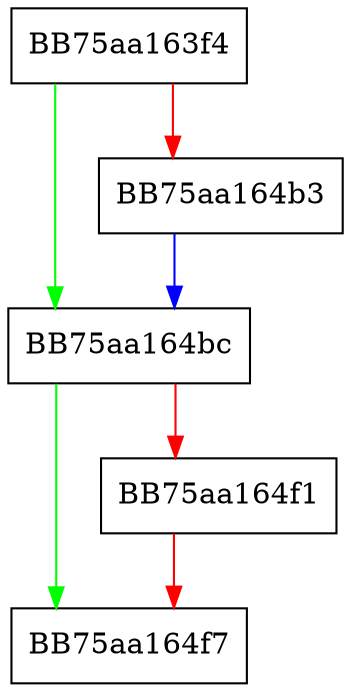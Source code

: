 digraph PECureMapper {
  node [shape="box"];
  graph [splines=ortho];
  BB75aa163f4 -> BB75aa164bc [color="green"];
  BB75aa163f4 -> BB75aa164b3 [color="red"];
  BB75aa164b3 -> BB75aa164bc [color="blue"];
  BB75aa164bc -> BB75aa164f7 [color="green"];
  BB75aa164bc -> BB75aa164f1 [color="red"];
  BB75aa164f1 -> BB75aa164f7 [color="red"];
}